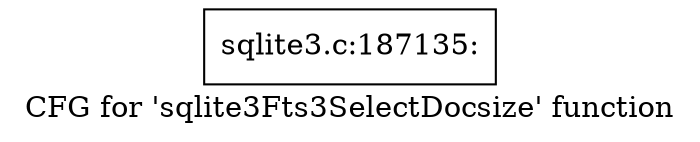 digraph "CFG for 'sqlite3Fts3SelectDocsize' function" {
	label="CFG for 'sqlite3Fts3SelectDocsize' function";

	Node0x55c0fb36aa00 [shape=record,label="{sqlite3.c:187135:}"];
}
